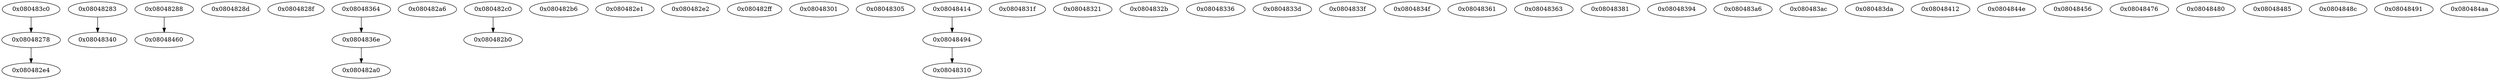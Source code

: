 digraph G {
0[ label="0x08048278" ];
1[ label="0x08048283" ];
2[ label="0x08048288" ];
3[ label="0x0804828d" ];
4[ label="0x0804828f" ];
5[ label="0x080482a0" ];
6[ label="0x080482a6" ];
7[ label="0x080482b0" ];
8[ label="0x080482b6" ];
9[ label="0x080482c0" ];
10[ label="0x080482e1" ];
11[ label="0x080482e2" ];
12[ label="0x080482e4" ];
13[ label="0x080482ff" ];
14[ label="0x08048301" ];
15[ label="0x08048305" ];
16[ label="0x08048310" ];
17[ label="0x0804831f" ];
18[ label="0x08048321" ];
19[ label="0x0804832b" ];
20[ label="0x08048336" ];
21[ label="0x0804833d" ];
22[ label="0x0804833f" ];
23[ label="0x08048340" ];
24[ label="0x0804834f" ];
25[ label="0x08048361" ];
26[ label="0x08048363" ];
27[ label="0x08048364" ];
28[ label="0x0804836e" ];
29[ label="0x08048381" ];
30[ label="0x08048394" ];
31[ label="0x080483a6" ];
32[ label="0x080483ac" ];
33[ label="0x080483c0" ];
34[ label="0x080483da" ];
35[ label="0x08048412" ];
36[ label="0x08048414" ];
37[ label="0x0804844e" ];
38[ label="0x08048456" ];
39[ label="0x08048460" ];
40[ label="0x08048476" ];
41[ label="0x08048480" ];
42[ label="0x08048485" ];
43[ label="0x0804848c" ];
44[ label="0x08048491" ];
45[ label="0x08048494" ];
46[ label="0x080484aa" ];
0->12 ;
1->23 ;
2->39 ;
9->7 ;
27->28 ;
28->5 ;
33->0 ;
36->45 ;
45->16 ;
}
